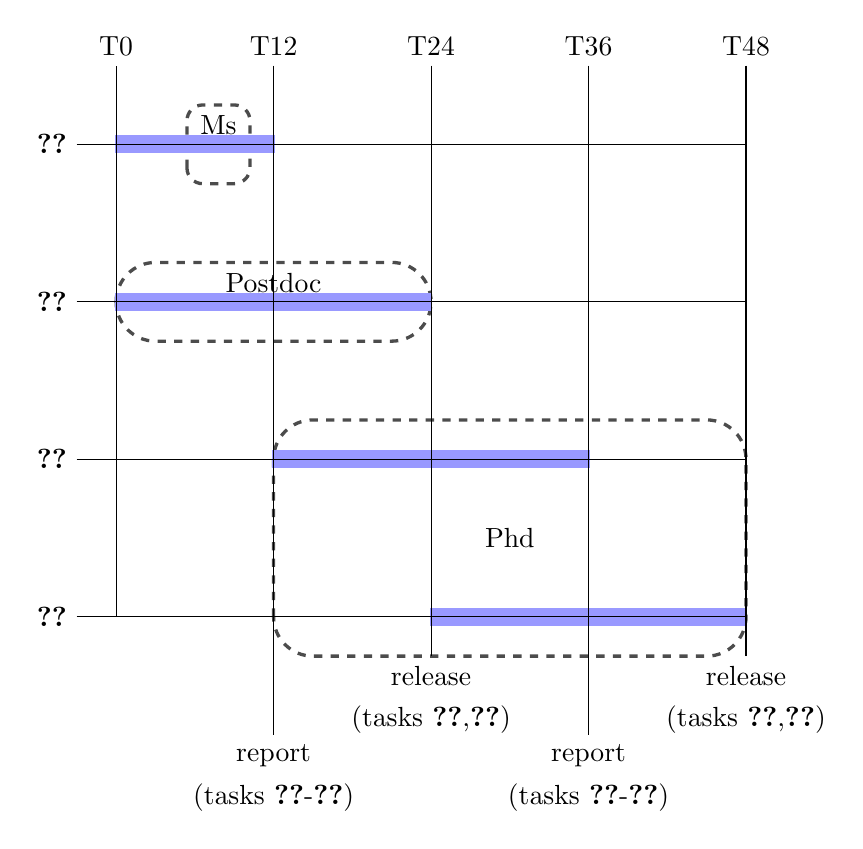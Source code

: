 \begin{tikzpicture} 

\tikzset{%
  ebo unit/.store in=\ebounit,
  ebo corners/.style={rounded corners=#1\ebounit},
}

\node[above] at (0,7) {T0};
\node[above] at (2,7) {T12};
%\node[above] at (3,7) {T18};
\node[above] at (4,7) {T24};
\node[above] at (6,7) {T36};
\node[above] at (8,7) {T48};   

\node[left] at (-0.5,6) {\ref{wp0}}; 
\node[left] at (-0.5,4) {\ref{wp1}}; 
\node[left] at (-0.5,2) {\ref{wp2}}; 
\node[left] at (-0.5,0) {\ref{wp3}}; 

\tikzset{body/.style={very thick,dashed,color=black!70!white}}
\draw[draw,body,rounded corners=0.2cm] (0.9,5.5) rectangle (1.7,6.5) {};
\draw[draw,body,rounded corners=0.5cm] (0,3.5) rectangle (4,4.5) {};
\draw[draw,body,rounded corners=0.5cm] (2,-0.5) rectangle (8,2.5) {};

\tikzset{wp/.style={fill,thick,color=blue!40!white}}

\draw[draw,wp] (0,5.9) rectangle (2,6.1) {};
\draw[draw,wp] (0,3.9) rectangle (4,4.1) {};
\draw[draw,wp] (2,1.9) rectangle (6,2.1) {};
\draw[draw,wp] (4,-0.1) rectangle (8,0.1) {};

\node[above] at (1.3,6) {Ms};
\node[above] at (2,4) {Postdoc};
\node at (5,1) {Phd};

\draw (-0.5,0) grid[step=2] (8,7);

\tikzset{del/.style={fill}}

\draw[del] (4,-0.5) -- (4,7);
\node[below] at (4,-0.5) {release};
\node[below] at (4,-1) {(tasks~\ref{task:start},\ref{task:genpat})};
\draw[del] (8,-0.5) -- (8,7);
\node[below] at (8,-0.5) {release};
\node[below] at (8,-1) {(tasks~\ref{task:global},\ref{task:local})};

\draw[del] (2,-1.5) -- (2,7);
\node[below] at (2,-1.5) {report};
\node[below] at (2,-2) {(tasks~\ref{task:reduction}-\ref{task:genexp})};
\draw[del] (6,-1.5) -- (6,7);
\node[below] at (6,-1.5) {report};
\node[below] at (6,-2) {(tasks~\ref{task:normal}-\ref{task:rendering})};

\end{tikzpicture}
